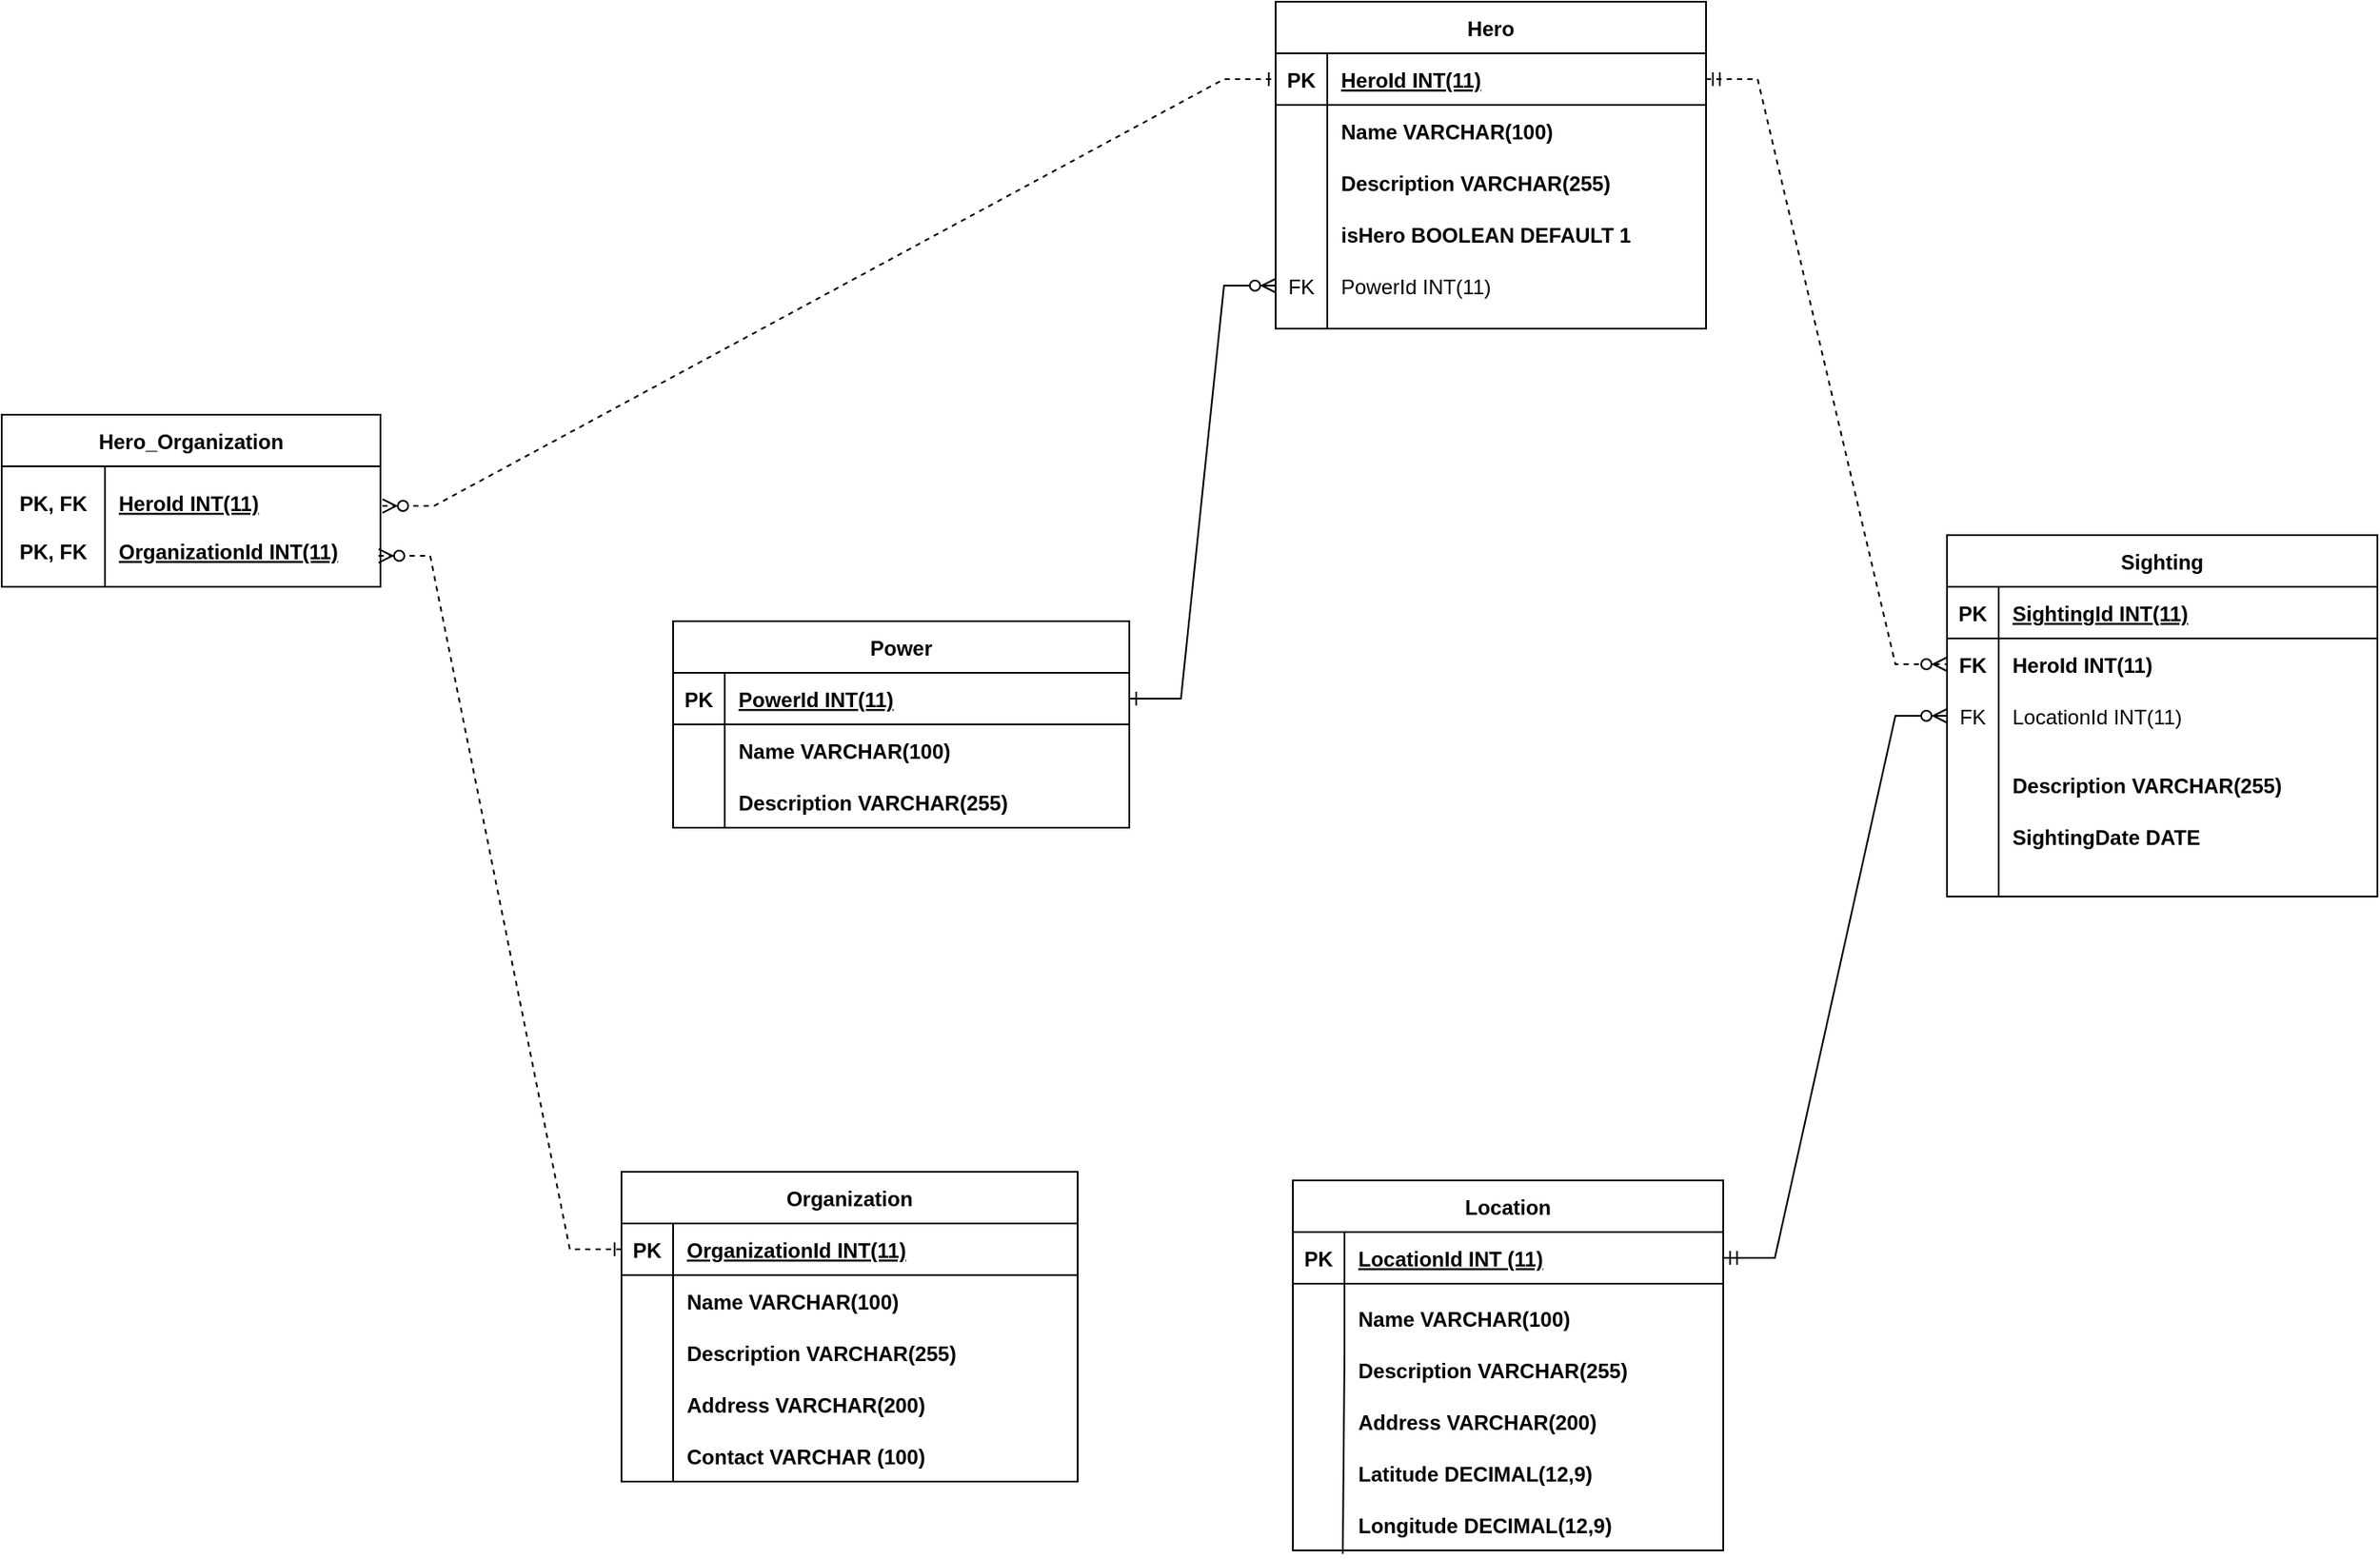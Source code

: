<mxfile version="20.5.1" type="device"><diagram id="R2lEEEUBdFMjLlhIrx00" name="Page-1"><mxGraphModel dx="1888" dy="1685" grid="1" gridSize="10" guides="1" tooltips="1" connect="1" arrows="1" fold="1" page="1" pageScale="1" pageWidth="850" pageHeight="1100" math="0" shadow="0" extFonts="Permanent Marker^https://fonts.googleapis.com/css?family=Permanent+Marker"><root><mxCell id="0"/><mxCell id="1" parent="0"/><mxCell id="C-vyLk0tnHw3VtMMgP7b-2" value="Hero" style="shape=table;startSize=30;container=1;collapsible=1;childLayout=tableLayout;fixedRows=1;rowLines=0;fontStyle=1;align=center;resizeLast=1;" parent="1" vertex="1"><mxGeometry x="480" y="-320" width="250" height="190" as="geometry"/></mxCell><mxCell id="C-vyLk0tnHw3VtMMgP7b-3" value="" style="shape=partialRectangle;collapsible=0;dropTarget=0;pointerEvents=0;fillColor=none;points=[[0,0.5],[1,0.5]];portConstraint=eastwest;top=0;left=0;right=0;bottom=1;" parent="C-vyLk0tnHw3VtMMgP7b-2" vertex="1"><mxGeometry y="30" width="250" height="30" as="geometry"/></mxCell><mxCell id="C-vyLk0tnHw3VtMMgP7b-4" value="PK" style="shape=partialRectangle;overflow=hidden;connectable=0;fillColor=none;top=0;left=0;bottom=0;right=0;fontStyle=1;" parent="C-vyLk0tnHw3VtMMgP7b-3" vertex="1"><mxGeometry width="30" height="30" as="geometry"><mxRectangle width="30" height="30" as="alternateBounds"/></mxGeometry></mxCell><mxCell id="C-vyLk0tnHw3VtMMgP7b-5" value="HeroId INT(11)" style="shape=partialRectangle;overflow=hidden;connectable=0;fillColor=none;top=0;left=0;bottom=0;right=0;align=left;spacingLeft=6;fontStyle=5;" parent="C-vyLk0tnHw3VtMMgP7b-3" vertex="1"><mxGeometry x="30" width="220" height="30" as="geometry"><mxRectangle width="220" height="30" as="alternateBounds"/></mxGeometry></mxCell><mxCell id="SpTqqyoofC7Fzqk1Qt4A-102" value="" style="shape=partialRectangle;collapsible=0;dropTarget=0;pointerEvents=0;fillColor=none;points=[[0,0.5],[1,0.5]];portConstraint=eastwest;top=0;left=0;right=0;bottom=0;" parent="C-vyLk0tnHw3VtMMgP7b-2" vertex="1"><mxGeometry y="60" width="250" height="30" as="geometry"/></mxCell><mxCell id="SpTqqyoofC7Fzqk1Qt4A-103" value="" style="shape=partialRectangle;overflow=hidden;connectable=0;fillColor=none;top=0;left=0;bottom=0;right=0;" parent="SpTqqyoofC7Fzqk1Qt4A-102" vertex="1"><mxGeometry width="30" height="30" as="geometry"><mxRectangle width="30" height="30" as="alternateBounds"/></mxGeometry></mxCell><mxCell id="SpTqqyoofC7Fzqk1Qt4A-104" value="Name VARCHAR(100)" style="shape=partialRectangle;overflow=hidden;connectable=0;fillColor=none;top=0;left=0;bottom=0;right=0;align=left;spacingLeft=6;fontStyle=1" parent="SpTqqyoofC7Fzqk1Qt4A-102" vertex="1"><mxGeometry x="30" width="220" height="30" as="geometry"><mxRectangle width="220" height="30" as="alternateBounds"/></mxGeometry></mxCell><mxCell id="SpTqqyoofC7Fzqk1Qt4A-105" value="" style="shape=partialRectangle;collapsible=0;dropTarget=0;pointerEvents=0;fillColor=none;points=[[0,0.5],[1,0.5]];portConstraint=eastwest;top=0;left=0;right=0;bottom=0;" parent="C-vyLk0tnHw3VtMMgP7b-2" vertex="1"><mxGeometry y="90" width="250" height="30" as="geometry"/></mxCell><mxCell id="SpTqqyoofC7Fzqk1Qt4A-106" value="" style="shape=partialRectangle;overflow=hidden;connectable=0;fillColor=none;top=0;left=0;bottom=0;right=0;" parent="SpTqqyoofC7Fzqk1Qt4A-105" vertex="1"><mxGeometry width="30" height="30" as="geometry"><mxRectangle width="30" height="30" as="alternateBounds"/></mxGeometry></mxCell><mxCell id="SpTqqyoofC7Fzqk1Qt4A-107" value="Description VARCHAR(255)" style="shape=partialRectangle;overflow=hidden;connectable=0;fillColor=none;top=0;left=0;bottom=0;right=0;align=left;spacingLeft=6;fontStyle=1" parent="SpTqqyoofC7Fzqk1Qt4A-105" vertex="1"><mxGeometry x="30" width="220" height="30" as="geometry"><mxRectangle width="220" height="30" as="alternateBounds"/></mxGeometry></mxCell><mxCell id="C-vyLk0tnHw3VtMMgP7b-6" value="" style="shape=partialRectangle;collapsible=0;dropTarget=0;pointerEvents=0;fillColor=none;points=[[0,0.5],[1,0.5]];portConstraint=eastwest;top=0;left=0;right=0;bottom=0;" parent="C-vyLk0tnHw3VtMMgP7b-2" vertex="1"><mxGeometry y="120" width="250" height="30" as="geometry"/></mxCell><mxCell id="C-vyLk0tnHw3VtMMgP7b-7" value="" style="shape=partialRectangle;overflow=hidden;connectable=0;fillColor=none;top=0;left=0;bottom=0;right=0;fontStyle=0" parent="C-vyLk0tnHw3VtMMgP7b-6" vertex="1"><mxGeometry width="30" height="30" as="geometry"><mxRectangle width="30" height="30" as="alternateBounds"/></mxGeometry></mxCell><mxCell id="C-vyLk0tnHw3VtMMgP7b-8" value="isHero BOOLEAN DEFAULT 1" style="shape=partialRectangle;overflow=hidden;connectable=0;fillColor=none;top=0;left=0;bottom=0;right=0;align=left;spacingLeft=6;fontStyle=1" parent="C-vyLk0tnHw3VtMMgP7b-6" vertex="1"><mxGeometry x="30" width="220" height="30" as="geometry"><mxRectangle width="220" height="30" as="alternateBounds"/></mxGeometry></mxCell><mxCell id="C-vyLk0tnHw3VtMMgP7b-13" value="Location" style="shape=table;startSize=30;container=1;collapsible=1;childLayout=tableLayout;fixedRows=1;rowLines=0;fontStyle=1;align=center;resizeLast=1;" parent="1" vertex="1"><mxGeometry x="490" y="365" width="250" height="215" as="geometry"/></mxCell><mxCell id="C-vyLk0tnHw3VtMMgP7b-17" value="" style="shape=partialRectangle;collapsible=0;dropTarget=0;pointerEvents=0;fillColor=none;points=[[0,0.5],[1,0.5]];portConstraint=eastwest;top=0;left=0;right=0;bottom=0;" parent="C-vyLk0tnHw3VtMMgP7b-13" vertex="1"><mxGeometry y="30" width="250" height="30" as="geometry"/></mxCell><mxCell id="C-vyLk0tnHw3VtMMgP7b-18" value="" style="shape=partialRectangle;overflow=hidden;connectable=0;fillColor=none;top=0;left=0;bottom=0;right=0;" parent="C-vyLk0tnHw3VtMMgP7b-17" vertex="1"><mxGeometry width="30" height="30" as="geometry"><mxRectangle width="30" height="30" as="alternateBounds"/></mxGeometry></mxCell><mxCell id="C-vyLk0tnHw3VtMMgP7b-19" value="" style="shape=partialRectangle;overflow=hidden;connectable=0;fillColor=none;top=0;left=0;bottom=0;right=0;align=left;spacingLeft=6;fontStyle=1" parent="C-vyLk0tnHw3VtMMgP7b-17" vertex="1"><mxGeometry x="30" width="220" height="30" as="geometry"><mxRectangle width="220" height="30" as="alternateBounds"/></mxGeometry></mxCell><mxCell id="SpTqqyoofC7Fzqk1Qt4A-140" value="" style="shape=partialRectangle;collapsible=0;dropTarget=0;pointerEvents=0;fillColor=none;points=[[0,0.5],[1,0.5]];portConstraint=eastwest;top=0;left=0;right=0;bottom=0;" parent="C-vyLk0tnHw3VtMMgP7b-13" vertex="1"><mxGeometry y="60" width="250" height="40" as="geometry"/></mxCell><mxCell id="SpTqqyoofC7Fzqk1Qt4A-141" value="" style="shape=partialRectangle;overflow=hidden;connectable=0;fillColor=none;top=0;left=0;bottom=0;right=0;" parent="SpTqqyoofC7Fzqk1Qt4A-140" vertex="1"><mxGeometry width="30" height="40" as="geometry"><mxRectangle width="30" height="40" as="alternateBounds"/></mxGeometry></mxCell><mxCell id="SpTqqyoofC7Fzqk1Qt4A-142" value="Name VARCHAR(100)" style="shape=partialRectangle;overflow=hidden;connectable=0;fillColor=none;top=0;left=0;bottom=0;right=0;align=left;spacingLeft=6;fontStyle=1" parent="SpTqqyoofC7Fzqk1Qt4A-140" vertex="1"><mxGeometry x="30" width="220" height="40" as="geometry"><mxRectangle width="220" height="40" as="alternateBounds"/></mxGeometry></mxCell><mxCell id="SpTqqyoofC7Fzqk1Qt4A-24" value="Organization" style="shape=table;startSize=30;container=1;collapsible=1;childLayout=tableLayout;fixedRows=1;rowLines=0;fontStyle=1;align=center;resizeLast=1;" parent="1" vertex="1"><mxGeometry x="100" y="360" width="265" height="180" as="geometry"/></mxCell><mxCell id="SpTqqyoofC7Fzqk1Qt4A-25" value="" style="shape=tableRow;horizontal=0;startSize=0;swimlaneHead=0;swimlaneBody=0;fillColor=none;collapsible=0;dropTarget=0;points=[[0,0.5],[1,0.5]];portConstraint=eastwest;top=0;left=0;right=0;bottom=1;" parent="SpTqqyoofC7Fzqk1Qt4A-24" vertex="1"><mxGeometry y="30" width="265" height="30" as="geometry"/></mxCell><mxCell id="SpTqqyoofC7Fzqk1Qt4A-26" value="PK" style="shape=partialRectangle;connectable=0;fillColor=none;top=0;left=0;bottom=0;right=0;fontStyle=1;overflow=hidden;" parent="SpTqqyoofC7Fzqk1Qt4A-25" vertex="1"><mxGeometry width="30" height="30" as="geometry"><mxRectangle width="30" height="30" as="alternateBounds"/></mxGeometry></mxCell><mxCell id="SpTqqyoofC7Fzqk1Qt4A-27" value="OrganizationId INT(11)" style="shape=partialRectangle;connectable=0;fillColor=none;top=0;left=0;bottom=0;right=0;align=left;spacingLeft=6;fontStyle=5;overflow=hidden;" parent="SpTqqyoofC7Fzqk1Qt4A-25" vertex="1"><mxGeometry x="30" width="235" height="30" as="geometry"><mxRectangle width="235" height="30" as="alternateBounds"/></mxGeometry></mxCell><mxCell id="SpTqqyoofC7Fzqk1Qt4A-28" value="" style="shape=tableRow;horizontal=0;startSize=0;swimlaneHead=0;swimlaneBody=0;fillColor=none;collapsible=0;dropTarget=0;points=[[0,0.5],[1,0.5]];portConstraint=eastwest;top=0;left=0;right=0;bottom=0;" parent="SpTqqyoofC7Fzqk1Qt4A-24" vertex="1"><mxGeometry y="60" width="265" height="30" as="geometry"/></mxCell><mxCell id="SpTqqyoofC7Fzqk1Qt4A-29" value="" style="shape=partialRectangle;connectable=0;fillColor=none;top=0;left=0;bottom=0;right=0;editable=1;overflow=hidden;" parent="SpTqqyoofC7Fzqk1Qt4A-28" vertex="1"><mxGeometry width="30" height="30" as="geometry"><mxRectangle width="30" height="30" as="alternateBounds"/></mxGeometry></mxCell><mxCell id="SpTqqyoofC7Fzqk1Qt4A-30" value="Name VARCHAR(100)" style="shape=partialRectangle;connectable=0;fillColor=none;top=0;left=0;bottom=0;right=0;align=left;spacingLeft=6;overflow=hidden;fontStyle=1" parent="SpTqqyoofC7Fzqk1Qt4A-28" vertex="1"><mxGeometry x="30" width="235" height="30" as="geometry"><mxRectangle width="235" height="30" as="alternateBounds"/></mxGeometry></mxCell><mxCell id="SpTqqyoofC7Fzqk1Qt4A-31" value="" style="shape=tableRow;horizontal=0;startSize=0;swimlaneHead=0;swimlaneBody=0;fillColor=none;collapsible=0;dropTarget=0;points=[[0,0.5],[1,0.5]];portConstraint=eastwest;top=0;left=0;right=0;bottom=0;" parent="SpTqqyoofC7Fzqk1Qt4A-24" vertex="1"><mxGeometry y="90" width="265" height="30" as="geometry"/></mxCell><mxCell id="SpTqqyoofC7Fzqk1Qt4A-32" value="" style="shape=partialRectangle;connectable=0;fillColor=none;top=0;left=0;bottom=0;right=0;editable=1;overflow=hidden;" parent="SpTqqyoofC7Fzqk1Qt4A-31" vertex="1"><mxGeometry width="30" height="30" as="geometry"><mxRectangle width="30" height="30" as="alternateBounds"/></mxGeometry></mxCell><mxCell id="SpTqqyoofC7Fzqk1Qt4A-33" value="Description VARCHAR(255)" style="shape=partialRectangle;connectable=0;fillColor=none;top=0;left=0;bottom=0;right=0;align=left;spacingLeft=6;overflow=hidden;fontStyle=1" parent="SpTqqyoofC7Fzqk1Qt4A-31" vertex="1"><mxGeometry x="30" width="235" height="30" as="geometry"><mxRectangle width="235" height="30" as="alternateBounds"/></mxGeometry></mxCell><mxCell id="C-vyLk0tnHw3VtMMgP7b-20" value="" style="shape=partialRectangle;collapsible=0;dropTarget=0;pointerEvents=0;fillColor=none;points=[[0,0.5],[1,0.5]];portConstraint=eastwest;top=0;left=0;right=0;bottom=0;" parent="SpTqqyoofC7Fzqk1Qt4A-24" vertex="1"><mxGeometry y="120" width="265" height="30" as="geometry"/></mxCell><mxCell id="C-vyLk0tnHw3VtMMgP7b-21" value="" style="shape=partialRectangle;overflow=hidden;connectable=0;fillColor=none;top=0;left=0;bottom=0;right=0;" parent="C-vyLk0tnHw3VtMMgP7b-20" vertex="1"><mxGeometry width="30" height="30" as="geometry"><mxRectangle width="30" height="30" as="alternateBounds"/></mxGeometry></mxCell><mxCell id="C-vyLk0tnHw3VtMMgP7b-22" value="Address VARCHAR(200)" style="shape=partialRectangle;overflow=hidden;connectable=0;fillColor=none;top=0;left=0;bottom=0;right=0;align=left;spacingLeft=6;fontStyle=1" parent="C-vyLk0tnHw3VtMMgP7b-20" vertex="1"><mxGeometry x="30" width="235" height="30" as="geometry"><mxRectangle width="235" height="30" as="alternateBounds"/></mxGeometry></mxCell><mxCell id="SpTqqyoofC7Fzqk1Qt4A-90" value="" style="shape=partialRectangle;collapsible=0;dropTarget=0;pointerEvents=0;fillColor=none;points=[[0,0.5],[1,0.5]];portConstraint=eastwest;top=0;left=0;right=0;bottom=0;" parent="SpTqqyoofC7Fzqk1Qt4A-24" vertex="1"><mxGeometry y="150" width="265" height="30" as="geometry"/></mxCell><mxCell id="SpTqqyoofC7Fzqk1Qt4A-91" value="" style="shape=partialRectangle;overflow=hidden;connectable=0;fillColor=none;top=0;left=0;bottom=0;right=0;" parent="SpTqqyoofC7Fzqk1Qt4A-90" vertex="1"><mxGeometry width="30" height="30" as="geometry"><mxRectangle width="30" height="30" as="alternateBounds"/></mxGeometry></mxCell><mxCell id="SpTqqyoofC7Fzqk1Qt4A-92" value="Contact VARCHAR (100)" style="shape=partialRectangle;overflow=hidden;connectable=0;fillColor=none;top=0;left=0;bottom=0;right=0;align=left;spacingLeft=6;fontStyle=1" parent="SpTqqyoofC7Fzqk1Qt4A-90" vertex="1"><mxGeometry x="30" width="235" height="30" as="geometry"><mxRectangle width="235" height="30" as="alternateBounds"/></mxGeometry></mxCell><mxCell id="SpTqqyoofC7Fzqk1Qt4A-77" value="Hero_Organization" style="shape=table;startSize=30;container=1;collapsible=1;childLayout=tableLayout;fixedRows=1;rowLines=0;fontStyle=1;align=center;resizeLast=1;" parent="1" vertex="1"><mxGeometry x="-260" y="-80" width="220" height="100" as="geometry"/></mxCell><mxCell id="SpTqqyoofC7Fzqk1Qt4A-78" value="" style="shape=tableRow;horizontal=0;startSize=0;swimlaneHead=0;swimlaneBody=0;fillColor=none;collapsible=0;dropTarget=0;points=[[0,0.5],[1,0.5]];portConstraint=eastwest;top=0;left=0;right=0;bottom=1;" parent="SpTqqyoofC7Fzqk1Qt4A-77" vertex="1"><mxGeometry y="30" width="220" height="70" as="geometry"/></mxCell><mxCell id="SpTqqyoofC7Fzqk1Qt4A-79" value="PK, FK&#10;&#10;PK, FK" style="shape=partialRectangle;connectable=0;fillColor=none;top=0;left=0;bottom=0;right=0;fontStyle=1;overflow=hidden;" parent="SpTqqyoofC7Fzqk1Qt4A-78" vertex="1"><mxGeometry width="60" height="70" as="geometry"><mxRectangle width="60" height="70" as="alternateBounds"/></mxGeometry></mxCell><mxCell id="SpTqqyoofC7Fzqk1Qt4A-80" value="HeroId INT(11)&#10;&#10;OrganizationId INT(11)" style="shape=partialRectangle;connectable=0;fillColor=none;top=0;left=0;bottom=0;right=0;align=left;spacingLeft=6;fontStyle=5;overflow=hidden;" parent="SpTqqyoofC7Fzqk1Qt4A-78" vertex="1"><mxGeometry x="60" width="160" height="70" as="geometry"><mxRectangle width="160" height="70" as="alternateBounds"/></mxGeometry></mxCell><mxCell id="SpTqqyoofC7Fzqk1Qt4A-109" value="" style="edgeStyle=entityRelationEdgeStyle;fontSize=12;html=1;endArrow=ERzeroToMany;startArrow=ERmandOne;rounded=0;exitX=1;exitY=0.5;exitDx=0;exitDy=0;entryX=0;entryY=0.5;entryDx=0;entryDy=0;dashed=1;" parent="1" source="C-vyLk0tnHw3VtMMgP7b-3" target="ltJ0iO7LTQ78v_qQYicA-22" edge="1"><mxGeometry width="100" height="100" relative="1" as="geometry"><mxPoint x="720" y="510" as="sourcePoint"/><mxPoint x="800" y="98.6" as="targetPoint"/></mxGeometry></mxCell><mxCell id="SpTqqyoofC7Fzqk1Qt4A-130" value="" style="edgeStyle=entityRelationEdgeStyle;fontSize=12;html=1;endArrow=ERone;endFill=0;startArrow=ERzeroToMany;rounded=0;exitX=0.995;exitY=0.743;exitDx=0;exitDy=0;exitPerimeter=0;dashed=1;entryX=0;entryY=0.5;entryDx=0;entryDy=0;" parent="1" source="SpTqqyoofC7Fzqk1Qt4A-78" target="SpTqqyoofC7Fzqk1Qt4A-25" edge="1"><mxGeometry width="100" height="100" relative="1" as="geometry"><mxPoint x="290" y="567.01" as="sourcePoint"/><mxPoint x="310" y="755" as="targetPoint"/></mxGeometry></mxCell><mxCell id="tk9oDt_9cywBHOqEC38u-6" value="" style="shape=partialRectangle;collapsible=0;dropTarget=0;pointerEvents=0;fillColor=none;points=[[0,0.5],[1,0.5]];portConstraint=eastwest;top=0;left=0;right=0;bottom=1;" parent="1" vertex="1"><mxGeometry x="490" y="395" width="250" height="30" as="geometry"/></mxCell><mxCell id="tk9oDt_9cywBHOqEC38u-7" value="PK" style="shape=partialRectangle;overflow=hidden;connectable=0;fillColor=none;top=0;left=0;bottom=0;right=0;fontStyle=1;" parent="tk9oDt_9cywBHOqEC38u-6" vertex="1"><mxGeometry width="30" height="30" as="geometry"><mxRectangle width="30" height="30" as="alternateBounds"/></mxGeometry></mxCell><mxCell id="tk9oDt_9cywBHOqEC38u-8" value="LocationId INT (11)" style="shape=partialRectangle;overflow=hidden;connectable=0;fillColor=none;top=0;left=0;bottom=0;right=0;align=left;spacingLeft=6;fontStyle=5;" parent="tk9oDt_9cywBHOqEC38u-6" vertex="1"><mxGeometry x="30" width="220" height="30" as="geometry"><mxRectangle width="220" height="30" as="alternateBounds"/></mxGeometry></mxCell><mxCell id="tk9oDt_9cywBHOqEC38u-9" value="" style="shape=partialRectangle;collapsible=0;dropTarget=0;pointerEvents=0;fillColor=none;points=[[0,0.5],[1,0.5]];portConstraint=eastwest;top=0;left=0;right=0;bottom=0;" parent="1" vertex="1"><mxGeometry x="490" y="490" width="250" height="30" as="geometry"/></mxCell><mxCell id="tk9oDt_9cywBHOqEC38u-10" value="" style="shape=partialRectangle;overflow=hidden;connectable=0;fillColor=none;top=0;left=0;bottom=0;right=0;fontStyle=1" parent="tk9oDt_9cywBHOqEC38u-9" vertex="1"><mxGeometry width="30" height="30" as="geometry"><mxRectangle width="30" height="40" as="alternateBounds"/></mxGeometry></mxCell><mxCell id="tk9oDt_9cywBHOqEC38u-11" value="Address VARCHAR(200)" style="shape=partialRectangle;overflow=hidden;connectable=0;fillColor=none;top=0;left=0;bottom=0;right=0;align=left;spacingLeft=6;fontStyle=1" parent="tk9oDt_9cywBHOqEC38u-9" vertex="1"><mxGeometry x="30" width="220" height="30" as="geometry"><mxRectangle width="220" height="40" as="alternateBounds"/></mxGeometry></mxCell><mxCell id="tk9oDt_9cywBHOqEC38u-12" value="" style="shape=partialRectangle;collapsible=0;dropTarget=0;pointerEvents=0;fillColor=none;points=[[0,0.5],[1,0.5]];portConstraint=eastwest;top=0;left=0;right=0;bottom=0;" parent="1" vertex="1"><mxGeometry x="490" y="460" width="250" height="30" as="geometry"/></mxCell><mxCell id="tk9oDt_9cywBHOqEC38u-13" value="" style="shape=partialRectangle;overflow=hidden;connectable=0;fillColor=none;top=0;left=0;bottom=0;right=0;" parent="tk9oDt_9cywBHOqEC38u-12" vertex="1"><mxGeometry width="30" height="30" as="geometry"><mxRectangle width="30" height="40" as="alternateBounds"/></mxGeometry></mxCell><mxCell id="tk9oDt_9cywBHOqEC38u-14" value="Description VARCHAR(255)" style="shape=partialRectangle;overflow=hidden;connectable=0;fillColor=none;top=0;left=0;bottom=0;right=0;align=left;spacingLeft=6;fontStyle=1" parent="tk9oDt_9cywBHOqEC38u-12" vertex="1"><mxGeometry x="30" width="220" height="30" as="geometry"><mxRectangle width="220" height="40" as="alternateBounds"/></mxGeometry></mxCell><mxCell id="tk9oDt_9cywBHOqEC38u-15" value="" style="endArrow=none;html=1;rounded=0;exitX=0.12;exitY=0.025;exitDx=0;exitDy=0;exitPerimeter=0;entryX=0.116;entryY=1.067;entryDx=0;entryDy=0;entryPerimeter=0;" parent="1" target="qVYbQpAA_wxLXtNOFgDJ-5" edge="1"><mxGeometry width="50" height="50" relative="1" as="geometry"><mxPoint x="520" y="465" as="sourcePoint"/><mxPoint x="520" y="590" as="targetPoint"/></mxGeometry></mxCell><mxCell id="tk9oDt_9cywBHOqEC38u-16" value="" style="edgeStyle=entityRelationEdgeStyle;fontSize=12;html=1;endArrow=ERzeroToMany;startArrow=ERmandOne;rounded=0;exitX=1;exitY=0.5;exitDx=0;exitDy=0;entryX=0;entryY=0.5;entryDx=0;entryDy=0;" parent="1" source="tk9oDt_9cywBHOqEC38u-6" target="ltJ0iO7LTQ78v_qQYicA-25" edge="1"><mxGeometry width="100" height="100" relative="1" as="geometry"><mxPoint x="790" y="185" as="sourcePoint"/><mxPoint x="800" y="125" as="targetPoint"/></mxGeometry></mxCell><mxCell id="tk9oDt_9cywBHOqEC38u-21" value="" style="edgeStyle=entityRelationEdgeStyle;fontSize=12;html=1;endArrow=ERone;endFill=0;startArrow=ERzeroToMany;rounded=0;exitX=1.005;exitY=0.329;exitDx=0;exitDy=0;exitPerimeter=0;dashed=1;entryX=0;entryY=0.5;entryDx=0;entryDy=0;" parent="1" source="SpTqqyoofC7Fzqk1Qt4A-78" target="C-vyLk0tnHw3VtMMgP7b-3" edge="1"><mxGeometry width="100" height="100" relative="1" as="geometry"><mxPoint x="288.9" y="602.01" as="sourcePoint"/><mxPoint x="320" y="765" as="targetPoint"/></mxGeometry></mxCell><mxCell id="qVYbQpAA_wxLXtNOFgDJ-2" value="" style="shape=partialRectangle;collapsible=0;dropTarget=0;pointerEvents=0;fillColor=none;points=[[0,0.5],[1,0.5]];portConstraint=eastwest;top=0;left=0;right=0;bottom=0;" parent="1" vertex="1"><mxGeometry x="490" y="520" width="250" height="30" as="geometry"/></mxCell><mxCell id="qVYbQpAA_wxLXtNOFgDJ-3" value="" style="shape=partialRectangle;overflow=hidden;connectable=0;fillColor=none;top=0;left=0;bottom=0;right=0;fontStyle=1" parent="qVYbQpAA_wxLXtNOFgDJ-2" vertex="1"><mxGeometry width="30" height="30" as="geometry"><mxRectangle width="30" height="40" as="alternateBounds"/></mxGeometry></mxCell><mxCell id="qVYbQpAA_wxLXtNOFgDJ-4" value="Latitude DECIMAL(12,9)" style="shape=partialRectangle;overflow=hidden;connectable=0;fillColor=none;top=0;left=0;bottom=0;right=0;align=left;spacingLeft=6;fontStyle=1" parent="qVYbQpAA_wxLXtNOFgDJ-2" vertex="1"><mxGeometry x="30" width="220" height="30" as="geometry"><mxRectangle width="220" height="40" as="alternateBounds"/></mxGeometry></mxCell><mxCell id="qVYbQpAA_wxLXtNOFgDJ-5" value="" style="shape=partialRectangle;collapsible=0;dropTarget=0;pointerEvents=0;fillColor=none;points=[[0,0.5],[1,0.5]];portConstraint=eastwest;top=0;left=0;right=0;bottom=0;" parent="1" vertex="1"><mxGeometry x="490" y="550" width="250" height="30" as="geometry"/></mxCell><mxCell id="qVYbQpAA_wxLXtNOFgDJ-6" value="" style="shape=partialRectangle;overflow=hidden;connectable=0;fillColor=none;top=0;left=0;bottom=0;right=0;fontStyle=1" parent="qVYbQpAA_wxLXtNOFgDJ-5" vertex="1"><mxGeometry width="30" height="30" as="geometry"><mxRectangle width="30" height="40" as="alternateBounds"/></mxGeometry></mxCell><mxCell id="qVYbQpAA_wxLXtNOFgDJ-7" value="Longitude DECIMAL(12,9)" style="shape=partialRectangle;overflow=hidden;connectable=0;fillColor=none;top=0;left=0;bottom=0;right=0;align=left;spacingLeft=6;fontStyle=1" parent="qVYbQpAA_wxLXtNOFgDJ-5" vertex="1"><mxGeometry x="30" width="220" height="30" as="geometry"><mxRectangle width="220" height="40" as="alternateBounds"/></mxGeometry></mxCell><mxCell id="-WJOTnHlC4ij31XKjPg0-7" value="" style="edgeStyle=entityRelationEdgeStyle;fontSize=12;html=1;endArrow=ERone;endFill=0;startArrow=ERzeroToMany;rounded=0;exitX=0;exitY=0.5;exitDx=0;exitDy=0;" parent="1" source="7P7hqFdNVhAD8wjhP2HV-1" target="ltJ0iO7LTQ78v_qQYicA-3" edge="1"><mxGeometry width="100" height="100" relative="1" as="geometry"><mxPoint x="657.66" y="-10" as="sourcePoint"/><mxPoint x="409.48" y="155.85" as="targetPoint"/></mxGeometry></mxCell><mxCell id="ltJ0iO7LTQ78v_qQYicA-2" value="Power" style="shape=table;startSize=30;container=1;collapsible=1;childLayout=tableLayout;fixedRows=1;rowLines=0;fontStyle=1;align=center;resizeLast=1;" parent="1" vertex="1"><mxGeometry x="130" y="40" width="265" height="120" as="geometry"/></mxCell><mxCell id="ltJ0iO7LTQ78v_qQYicA-3" value="" style="shape=tableRow;horizontal=0;startSize=0;swimlaneHead=0;swimlaneBody=0;fillColor=none;collapsible=0;dropTarget=0;points=[[0,0.5],[1,0.5]];portConstraint=eastwest;top=0;left=0;right=0;bottom=1;" parent="ltJ0iO7LTQ78v_qQYicA-2" vertex="1"><mxGeometry y="30" width="265" height="30" as="geometry"/></mxCell><mxCell id="ltJ0iO7LTQ78v_qQYicA-4" value="PK" style="shape=partialRectangle;connectable=0;fillColor=none;top=0;left=0;bottom=0;right=0;fontStyle=1;overflow=hidden;" parent="ltJ0iO7LTQ78v_qQYicA-3" vertex="1"><mxGeometry width="30" height="30" as="geometry"><mxRectangle width="30" height="30" as="alternateBounds"/></mxGeometry></mxCell><mxCell id="ltJ0iO7LTQ78v_qQYicA-5" value="PowerId INT(11)" style="shape=partialRectangle;connectable=0;fillColor=none;top=0;left=0;bottom=0;right=0;align=left;spacingLeft=6;fontStyle=5;overflow=hidden;" parent="ltJ0iO7LTQ78v_qQYicA-3" vertex="1"><mxGeometry x="30" width="235" height="30" as="geometry"><mxRectangle width="235" height="30" as="alternateBounds"/></mxGeometry></mxCell><mxCell id="ltJ0iO7LTQ78v_qQYicA-6" value="" style="shape=tableRow;horizontal=0;startSize=0;swimlaneHead=0;swimlaneBody=0;fillColor=none;collapsible=0;dropTarget=0;points=[[0,0.5],[1,0.5]];portConstraint=eastwest;top=0;left=0;right=0;bottom=0;" parent="ltJ0iO7LTQ78v_qQYicA-2" vertex="1"><mxGeometry y="60" width="265" height="30" as="geometry"/></mxCell><mxCell id="ltJ0iO7LTQ78v_qQYicA-7" value="" style="shape=partialRectangle;connectable=0;fillColor=none;top=0;left=0;bottom=0;right=0;editable=1;overflow=hidden;" parent="ltJ0iO7LTQ78v_qQYicA-6" vertex="1"><mxGeometry width="30" height="30" as="geometry"><mxRectangle width="30" height="30" as="alternateBounds"/></mxGeometry></mxCell><mxCell id="ltJ0iO7LTQ78v_qQYicA-8" value="Name VARCHAR(100)" style="shape=partialRectangle;connectable=0;fillColor=none;top=0;left=0;bottom=0;right=0;align=left;spacingLeft=6;overflow=hidden;fontStyle=1" parent="ltJ0iO7LTQ78v_qQYicA-6" vertex="1"><mxGeometry x="30" width="235" height="30" as="geometry"><mxRectangle width="235" height="30" as="alternateBounds"/></mxGeometry></mxCell><mxCell id="ltJ0iO7LTQ78v_qQYicA-9" value="" style="shape=tableRow;horizontal=0;startSize=0;swimlaneHead=0;swimlaneBody=0;fillColor=none;collapsible=0;dropTarget=0;points=[[0,0.5],[1,0.5]];portConstraint=eastwest;top=0;left=0;right=0;bottom=0;" parent="ltJ0iO7LTQ78v_qQYicA-2" vertex="1"><mxGeometry y="90" width="265" height="30" as="geometry"/></mxCell><mxCell id="ltJ0iO7LTQ78v_qQYicA-10" value="" style="shape=partialRectangle;connectable=0;fillColor=none;top=0;left=0;bottom=0;right=0;editable=1;overflow=hidden;" parent="ltJ0iO7LTQ78v_qQYicA-9" vertex="1"><mxGeometry width="30" height="30" as="geometry"><mxRectangle width="30" height="30" as="alternateBounds"/></mxGeometry></mxCell><mxCell id="ltJ0iO7LTQ78v_qQYicA-11" value="Description VARCHAR(255)" style="shape=partialRectangle;connectable=0;fillColor=none;top=0;left=0;bottom=0;right=0;align=left;spacingLeft=6;overflow=hidden;fontStyle=1" parent="ltJ0iO7LTQ78v_qQYicA-9" vertex="1"><mxGeometry x="30" width="235" height="30" as="geometry"><mxRectangle width="235" height="30" as="alternateBounds"/></mxGeometry></mxCell><mxCell id="ltJ0iO7LTQ78v_qQYicA-18" value="Sighting" style="shape=table;startSize=30;container=1;collapsible=1;childLayout=tableLayout;fixedRows=1;rowLines=0;fontStyle=1;align=center;resizeLast=1;" parent="1" vertex="1"><mxGeometry x="870" y="-10" width="250" height="210" as="geometry"/></mxCell><mxCell id="ltJ0iO7LTQ78v_qQYicA-19" value="" style="shape=partialRectangle;collapsible=0;dropTarget=0;pointerEvents=0;fillColor=none;points=[[0,0.5],[1,0.5]];portConstraint=eastwest;top=0;left=0;right=0;bottom=1;" parent="ltJ0iO7LTQ78v_qQYicA-18" vertex="1"><mxGeometry y="30" width="250" height="30" as="geometry"/></mxCell><mxCell id="ltJ0iO7LTQ78v_qQYicA-20" value="PK" style="shape=partialRectangle;overflow=hidden;connectable=0;fillColor=none;top=0;left=0;bottom=0;right=0;fontStyle=1;" parent="ltJ0iO7LTQ78v_qQYicA-19" vertex="1"><mxGeometry width="30" height="30" as="geometry"><mxRectangle width="30" height="30" as="alternateBounds"/></mxGeometry></mxCell><mxCell id="ltJ0iO7LTQ78v_qQYicA-21" value="SightingId INT(11)" style="shape=partialRectangle;overflow=hidden;connectable=0;fillColor=none;top=0;left=0;bottom=0;right=0;align=left;spacingLeft=6;fontStyle=5;" parent="ltJ0iO7LTQ78v_qQYicA-19" vertex="1"><mxGeometry x="30" width="220" height="30" as="geometry"><mxRectangle width="220" height="30" as="alternateBounds"/></mxGeometry></mxCell><mxCell id="ltJ0iO7LTQ78v_qQYicA-22" value="" style="shape=partialRectangle;collapsible=0;dropTarget=0;pointerEvents=0;fillColor=none;points=[[0,0.5],[1,0.5]];portConstraint=eastwest;top=0;left=0;right=0;bottom=0;" parent="ltJ0iO7LTQ78v_qQYicA-18" vertex="1"><mxGeometry y="60" width="250" height="30" as="geometry"/></mxCell><mxCell id="ltJ0iO7LTQ78v_qQYicA-23" value="FK" style="shape=partialRectangle;overflow=hidden;connectable=0;fillColor=none;top=0;left=0;bottom=0;right=0;fontStyle=1" parent="ltJ0iO7LTQ78v_qQYicA-22" vertex="1"><mxGeometry width="30" height="30" as="geometry"><mxRectangle width="30" height="30" as="alternateBounds"/></mxGeometry></mxCell><mxCell id="ltJ0iO7LTQ78v_qQYicA-24" value="HeroId INT(11)" style="shape=partialRectangle;overflow=hidden;connectable=0;fillColor=none;top=0;left=0;bottom=0;right=0;align=left;spacingLeft=6;fontStyle=1" parent="ltJ0iO7LTQ78v_qQYicA-22" vertex="1"><mxGeometry x="30" width="220" height="30" as="geometry"><mxRectangle width="220" height="30" as="alternateBounds"/></mxGeometry></mxCell><mxCell id="ltJ0iO7LTQ78v_qQYicA-25" value="" style="shape=partialRectangle;collapsible=0;dropTarget=0;pointerEvents=0;fillColor=none;points=[[0,0.5],[1,0.5]];portConstraint=eastwest;top=0;left=0;right=0;bottom=0;" parent="ltJ0iO7LTQ78v_qQYicA-18" vertex="1"><mxGeometry y="90" width="250" height="30" as="geometry"/></mxCell><mxCell id="ltJ0iO7LTQ78v_qQYicA-26" value="FK" style="shape=partialRectangle;overflow=hidden;connectable=0;fillColor=none;top=0;left=0;bottom=0;right=0;fontStyle=0" parent="ltJ0iO7LTQ78v_qQYicA-25" vertex="1"><mxGeometry width="30" height="30" as="geometry"><mxRectangle width="30" height="30" as="alternateBounds"/></mxGeometry></mxCell><mxCell id="ltJ0iO7LTQ78v_qQYicA-27" value="LocationId INT(11)" style="shape=partialRectangle;overflow=hidden;connectable=0;fillColor=none;top=0;left=0;bottom=0;right=0;align=left;spacingLeft=6;fontStyle=0" parent="ltJ0iO7LTQ78v_qQYicA-25" vertex="1"><mxGeometry x="30" width="220" height="30" as="geometry"><mxRectangle width="220" height="30" as="alternateBounds"/></mxGeometry></mxCell><mxCell id="ltJ0iO7LTQ78v_qQYicA-28" value="" style="shape=partialRectangle;collapsible=0;dropTarget=0;pointerEvents=0;fillColor=none;points=[[0,0.5],[1,0.5]];portConstraint=eastwest;top=0;left=0;right=0;bottom=0;" parent="ltJ0iO7LTQ78v_qQYicA-18" vertex="1"><mxGeometry y="120" width="250" height="90" as="geometry"/></mxCell><mxCell id="ltJ0iO7LTQ78v_qQYicA-29" value="" style="shape=partialRectangle;overflow=hidden;connectable=0;fillColor=none;top=0;left=0;bottom=0;right=0;fontStyle=1" parent="ltJ0iO7LTQ78v_qQYicA-28" vertex="1"><mxGeometry width="30" height="90" as="geometry"><mxRectangle width="30" height="90" as="alternateBounds"/></mxGeometry></mxCell><mxCell id="ltJ0iO7LTQ78v_qQYicA-30" value="" style="shape=partialRectangle;overflow=hidden;connectable=0;fillColor=none;top=0;left=0;bottom=0;right=0;align=left;spacingLeft=6;fontStyle=1" parent="ltJ0iO7LTQ78v_qQYicA-28" vertex="1"><mxGeometry x="30" width="220" height="90" as="geometry"><mxRectangle width="220" height="90" as="alternateBounds"/></mxGeometry></mxCell><mxCell id="-CI-oIcpyJsaMtf9KjpX-1" value="" style="shape=partialRectangle;collapsible=0;dropTarget=0;pointerEvents=0;fillColor=none;points=[[0,0.5],[1,0.5]];portConstraint=eastwest;top=0;left=0;right=0;bottom=0;" parent="1" vertex="1"><mxGeometry x="870" y="150" width="250" height="30" as="geometry"/></mxCell><mxCell id="-CI-oIcpyJsaMtf9KjpX-2" value="" style="shape=partialRectangle;overflow=hidden;connectable=0;fillColor=none;top=0;left=0;bottom=0;right=0;fontStyle=1" parent="-CI-oIcpyJsaMtf9KjpX-1" vertex="1"><mxGeometry width="30" height="30" as="geometry"><mxRectangle width="30" height="30" as="alternateBounds"/></mxGeometry></mxCell><mxCell id="-CI-oIcpyJsaMtf9KjpX-3" value="SightingDate DATE" style="shape=partialRectangle;overflow=hidden;connectable=0;fillColor=none;top=0;left=0;bottom=0;right=0;align=left;spacingLeft=6;fontStyle=1" parent="-CI-oIcpyJsaMtf9KjpX-1" vertex="1"><mxGeometry x="30" width="220" height="30" as="geometry"><mxRectangle width="220" height="30" as="alternateBounds"/></mxGeometry></mxCell><mxCell id="-CI-oIcpyJsaMtf9KjpX-5" value="" style="shape=partialRectangle;collapsible=0;dropTarget=0;pointerEvents=0;fillColor=none;points=[[0,0.5],[1,0.5]];portConstraint=eastwest;top=0;left=0;right=0;bottom=0;" parent="1" vertex="1"><mxGeometry x="870" y="120" width="250" height="30" as="geometry"/></mxCell><mxCell id="-CI-oIcpyJsaMtf9KjpX-6" value="" style="shape=partialRectangle;overflow=hidden;connectable=0;fillColor=none;top=0;left=0;bottom=0;right=0;fontStyle=1" parent="-CI-oIcpyJsaMtf9KjpX-5" vertex="1"><mxGeometry width="30" height="30" as="geometry"><mxRectangle width="30" height="30" as="alternateBounds"/></mxGeometry></mxCell><mxCell id="-CI-oIcpyJsaMtf9KjpX-7" value="Description VARCHAR(255)" style="shape=partialRectangle;overflow=hidden;connectable=0;fillColor=none;top=0;left=0;bottom=0;right=0;align=left;spacingLeft=6;fontStyle=1" parent="-CI-oIcpyJsaMtf9KjpX-5" vertex="1"><mxGeometry x="30" width="220" height="30" as="geometry"><mxRectangle width="220" height="30" as="alternateBounds"/></mxGeometry></mxCell><mxCell id="7P7hqFdNVhAD8wjhP2HV-1" value="" style="shape=partialRectangle;collapsible=0;dropTarget=0;pointerEvents=0;fillColor=none;points=[[0,0.5],[1,0.5]];portConstraint=eastwest;top=0;left=0;right=0;bottom=0;" parent="1" vertex="1"><mxGeometry x="480" y="-170" width="250" height="30" as="geometry"/></mxCell><mxCell id="7P7hqFdNVhAD8wjhP2HV-2" value="FK" style="shape=partialRectangle;overflow=hidden;connectable=0;fillColor=none;top=0;left=0;bottom=0;right=0;fontStyle=0" parent="7P7hqFdNVhAD8wjhP2HV-1" vertex="1"><mxGeometry width="30" height="30" as="geometry"><mxRectangle width="30" height="30" as="alternateBounds"/></mxGeometry></mxCell><mxCell id="7P7hqFdNVhAD8wjhP2HV-3" value="PowerId INT(11)" style="shape=partialRectangle;overflow=hidden;connectable=0;fillColor=none;top=0;left=0;bottom=0;right=0;align=left;spacingLeft=6;fontStyle=0" parent="7P7hqFdNVhAD8wjhP2HV-1" vertex="1"><mxGeometry x="30" width="220" height="30" as="geometry"><mxRectangle width="220" height="30" as="alternateBounds"/></mxGeometry></mxCell><mxCell id="7P7hqFdNVhAD8wjhP2HV-4" value="" style="endArrow=none;html=1;rounded=0;" parent="1" edge="1"><mxGeometry width="50" height="50" relative="1" as="geometry"><mxPoint x="510" y="-130" as="sourcePoint"/><mxPoint x="510" y="-170" as="targetPoint"/></mxGeometry></mxCell></root></mxGraphModel></diagram></mxfile>